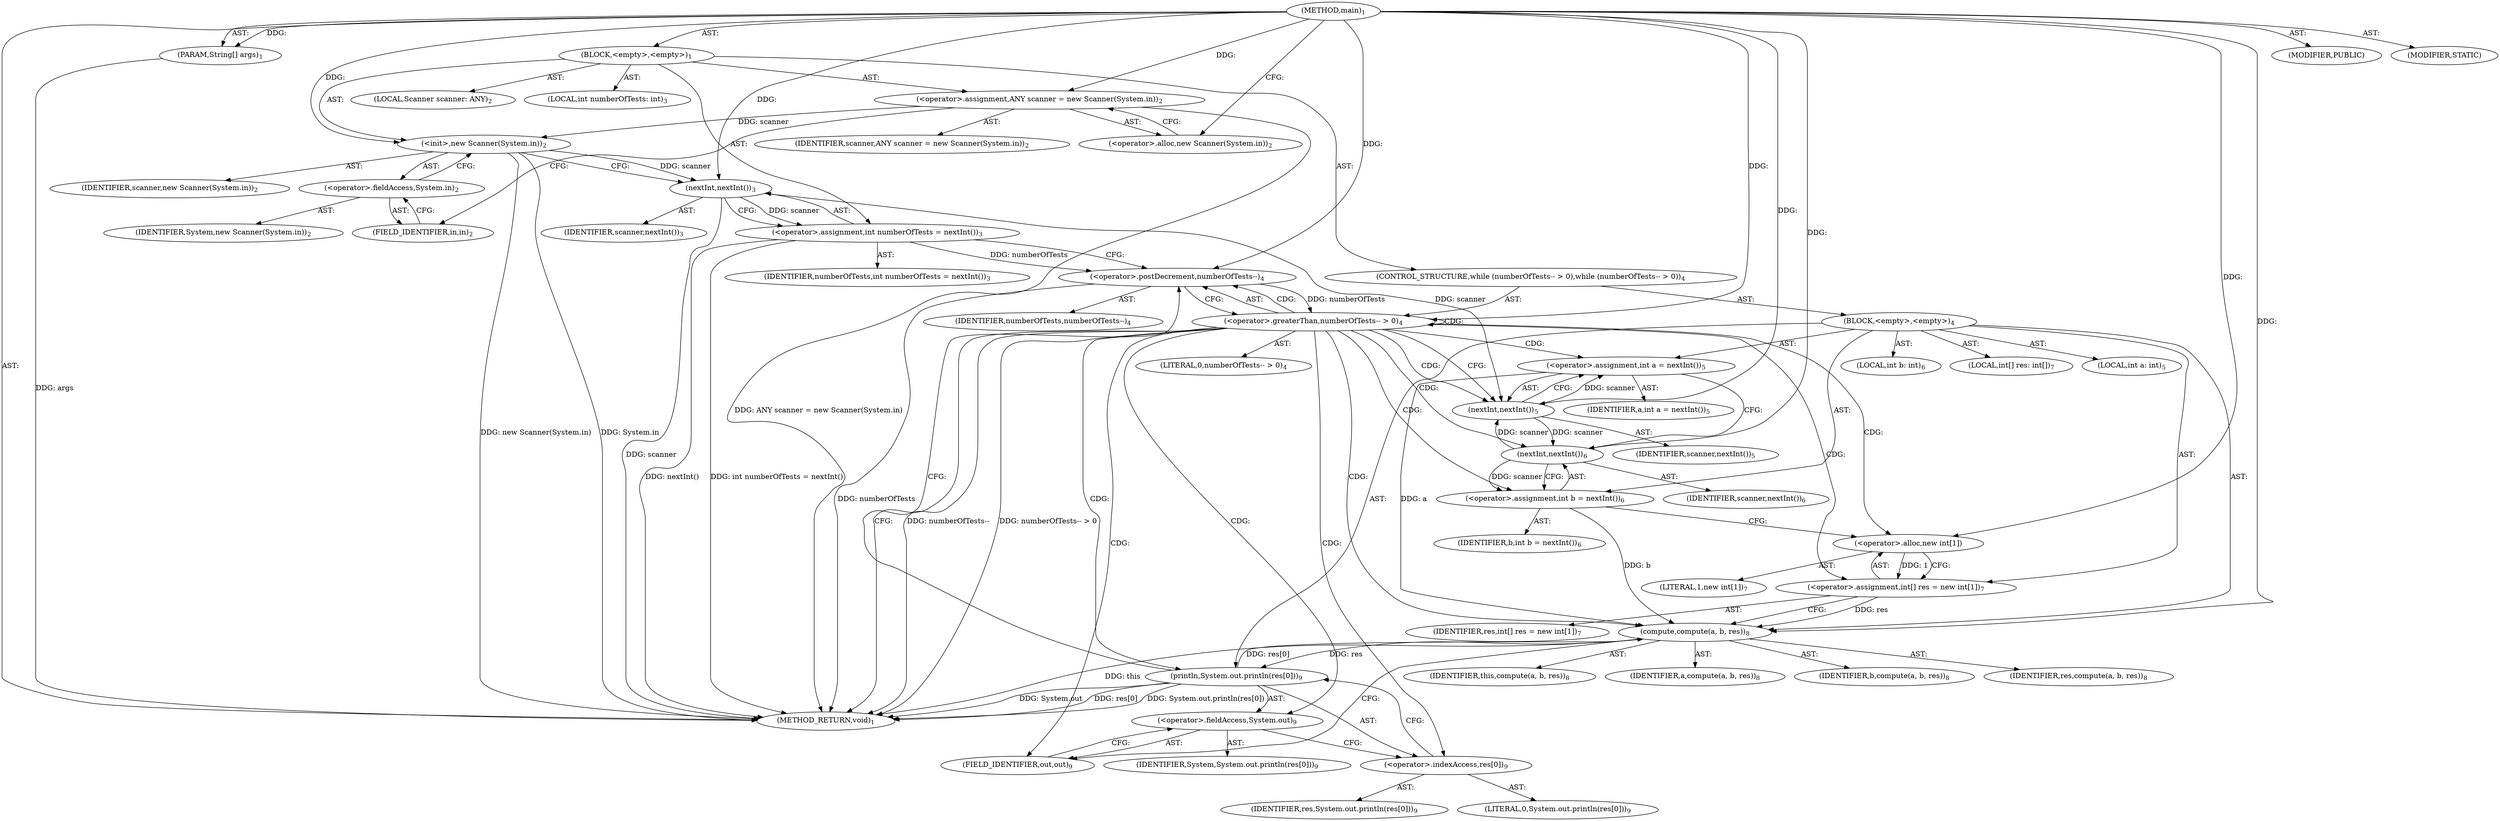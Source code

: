 digraph "main" {  
"19" [label = <(METHOD,main)<SUB>1</SUB>> ]
"20" [label = <(PARAM,String[] args)<SUB>1</SUB>> ]
"21" [label = <(BLOCK,&lt;empty&gt;,&lt;empty&gt;)<SUB>1</SUB>> ]
"4" [label = <(LOCAL,Scanner scanner: ANY)<SUB>2</SUB>> ]
"22" [label = <(&lt;operator&gt;.assignment,ANY scanner = new Scanner(System.in))<SUB>2</SUB>> ]
"23" [label = <(IDENTIFIER,scanner,ANY scanner = new Scanner(System.in))<SUB>2</SUB>> ]
"24" [label = <(&lt;operator&gt;.alloc,new Scanner(System.in))<SUB>2</SUB>> ]
"25" [label = <(&lt;init&gt;,new Scanner(System.in))<SUB>2</SUB>> ]
"3" [label = <(IDENTIFIER,scanner,new Scanner(System.in))<SUB>2</SUB>> ]
"26" [label = <(&lt;operator&gt;.fieldAccess,System.in)<SUB>2</SUB>> ]
"27" [label = <(IDENTIFIER,System,new Scanner(System.in))<SUB>2</SUB>> ]
"28" [label = <(FIELD_IDENTIFIER,in,in)<SUB>2</SUB>> ]
"29" [label = <(LOCAL,int numberOfTests: int)<SUB>3</SUB>> ]
"30" [label = <(&lt;operator&gt;.assignment,int numberOfTests = nextInt())<SUB>3</SUB>> ]
"31" [label = <(IDENTIFIER,numberOfTests,int numberOfTests = nextInt())<SUB>3</SUB>> ]
"32" [label = <(nextInt,nextInt())<SUB>3</SUB>> ]
"33" [label = <(IDENTIFIER,scanner,nextInt())<SUB>3</SUB>> ]
"34" [label = <(CONTROL_STRUCTURE,while (numberOfTests-- &gt; 0),while (numberOfTests-- &gt; 0))<SUB>4</SUB>> ]
"35" [label = <(&lt;operator&gt;.greaterThan,numberOfTests-- &gt; 0)<SUB>4</SUB>> ]
"36" [label = <(&lt;operator&gt;.postDecrement,numberOfTests--)<SUB>4</SUB>> ]
"37" [label = <(IDENTIFIER,numberOfTests,numberOfTests--)<SUB>4</SUB>> ]
"38" [label = <(LITERAL,0,numberOfTests-- &gt; 0)<SUB>4</SUB>> ]
"39" [label = <(BLOCK,&lt;empty&gt;,&lt;empty&gt;)<SUB>4</SUB>> ]
"40" [label = <(LOCAL,int a: int)<SUB>5</SUB>> ]
"41" [label = <(&lt;operator&gt;.assignment,int a = nextInt())<SUB>5</SUB>> ]
"42" [label = <(IDENTIFIER,a,int a = nextInt())<SUB>5</SUB>> ]
"43" [label = <(nextInt,nextInt())<SUB>5</SUB>> ]
"44" [label = <(IDENTIFIER,scanner,nextInt())<SUB>5</SUB>> ]
"45" [label = <(LOCAL,int b: int)<SUB>6</SUB>> ]
"46" [label = <(&lt;operator&gt;.assignment,int b = nextInt())<SUB>6</SUB>> ]
"47" [label = <(IDENTIFIER,b,int b = nextInt())<SUB>6</SUB>> ]
"48" [label = <(nextInt,nextInt())<SUB>6</SUB>> ]
"49" [label = <(IDENTIFIER,scanner,nextInt())<SUB>6</SUB>> ]
"50" [label = <(LOCAL,int[] res: int[])<SUB>7</SUB>> ]
"51" [label = <(&lt;operator&gt;.assignment,int[] res = new int[1])<SUB>7</SUB>> ]
"52" [label = <(IDENTIFIER,res,int[] res = new int[1])<SUB>7</SUB>> ]
"53" [label = <(&lt;operator&gt;.alloc,new int[1])> ]
"54" [label = <(LITERAL,1,new int[1])<SUB>7</SUB>> ]
"55" [label = <(compute,compute(a, b, res))<SUB>8</SUB>> ]
"56" [label = <(IDENTIFIER,this,compute(a, b, res))<SUB>8</SUB>> ]
"57" [label = <(IDENTIFIER,a,compute(a, b, res))<SUB>8</SUB>> ]
"58" [label = <(IDENTIFIER,b,compute(a, b, res))<SUB>8</SUB>> ]
"59" [label = <(IDENTIFIER,res,compute(a, b, res))<SUB>8</SUB>> ]
"60" [label = <(println,System.out.println(res[0]))<SUB>9</SUB>> ]
"61" [label = <(&lt;operator&gt;.fieldAccess,System.out)<SUB>9</SUB>> ]
"62" [label = <(IDENTIFIER,System,System.out.println(res[0]))<SUB>9</SUB>> ]
"63" [label = <(FIELD_IDENTIFIER,out,out)<SUB>9</SUB>> ]
"64" [label = <(&lt;operator&gt;.indexAccess,res[0])<SUB>9</SUB>> ]
"65" [label = <(IDENTIFIER,res,System.out.println(res[0]))<SUB>9</SUB>> ]
"66" [label = <(LITERAL,0,System.out.println(res[0]))<SUB>9</SUB>> ]
"67" [label = <(MODIFIER,PUBLIC)> ]
"68" [label = <(MODIFIER,STATIC)> ]
"69" [label = <(METHOD_RETURN,void)<SUB>1</SUB>> ]
  "19" -> "20"  [ label = "AST: "] 
  "19" -> "21"  [ label = "AST: "] 
  "19" -> "67"  [ label = "AST: "] 
  "19" -> "68"  [ label = "AST: "] 
  "19" -> "69"  [ label = "AST: "] 
  "21" -> "4"  [ label = "AST: "] 
  "21" -> "22"  [ label = "AST: "] 
  "21" -> "25"  [ label = "AST: "] 
  "21" -> "29"  [ label = "AST: "] 
  "21" -> "30"  [ label = "AST: "] 
  "21" -> "34"  [ label = "AST: "] 
  "22" -> "23"  [ label = "AST: "] 
  "22" -> "24"  [ label = "AST: "] 
  "25" -> "3"  [ label = "AST: "] 
  "25" -> "26"  [ label = "AST: "] 
  "26" -> "27"  [ label = "AST: "] 
  "26" -> "28"  [ label = "AST: "] 
  "30" -> "31"  [ label = "AST: "] 
  "30" -> "32"  [ label = "AST: "] 
  "32" -> "33"  [ label = "AST: "] 
  "34" -> "35"  [ label = "AST: "] 
  "34" -> "39"  [ label = "AST: "] 
  "35" -> "36"  [ label = "AST: "] 
  "35" -> "38"  [ label = "AST: "] 
  "36" -> "37"  [ label = "AST: "] 
  "39" -> "40"  [ label = "AST: "] 
  "39" -> "41"  [ label = "AST: "] 
  "39" -> "45"  [ label = "AST: "] 
  "39" -> "46"  [ label = "AST: "] 
  "39" -> "50"  [ label = "AST: "] 
  "39" -> "51"  [ label = "AST: "] 
  "39" -> "55"  [ label = "AST: "] 
  "39" -> "60"  [ label = "AST: "] 
  "41" -> "42"  [ label = "AST: "] 
  "41" -> "43"  [ label = "AST: "] 
  "43" -> "44"  [ label = "AST: "] 
  "46" -> "47"  [ label = "AST: "] 
  "46" -> "48"  [ label = "AST: "] 
  "48" -> "49"  [ label = "AST: "] 
  "51" -> "52"  [ label = "AST: "] 
  "51" -> "53"  [ label = "AST: "] 
  "53" -> "54"  [ label = "AST: "] 
  "55" -> "56"  [ label = "AST: "] 
  "55" -> "57"  [ label = "AST: "] 
  "55" -> "58"  [ label = "AST: "] 
  "55" -> "59"  [ label = "AST: "] 
  "60" -> "61"  [ label = "AST: "] 
  "60" -> "64"  [ label = "AST: "] 
  "61" -> "62"  [ label = "AST: "] 
  "61" -> "63"  [ label = "AST: "] 
  "64" -> "65"  [ label = "AST: "] 
  "64" -> "66"  [ label = "AST: "] 
  "22" -> "28"  [ label = "CFG: "] 
  "25" -> "32"  [ label = "CFG: "] 
  "30" -> "36"  [ label = "CFG: "] 
  "24" -> "22"  [ label = "CFG: "] 
  "26" -> "25"  [ label = "CFG: "] 
  "32" -> "30"  [ label = "CFG: "] 
  "35" -> "69"  [ label = "CFG: "] 
  "35" -> "43"  [ label = "CFG: "] 
  "28" -> "26"  [ label = "CFG: "] 
  "36" -> "35"  [ label = "CFG: "] 
  "41" -> "48"  [ label = "CFG: "] 
  "46" -> "53"  [ label = "CFG: "] 
  "51" -> "55"  [ label = "CFG: "] 
  "55" -> "63"  [ label = "CFG: "] 
  "60" -> "36"  [ label = "CFG: "] 
  "43" -> "41"  [ label = "CFG: "] 
  "48" -> "46"  [ label = "CFG: "] 
  "53" -> "51"  [ label = "CFG: "] 
  "61" -> "64"  [ label = "CFG: "] 
  "64" -> "60"  [ label = "CFG: "] 
  "63" -> "61"  [ label = "CFG: "] 
  "19" -> "24"  [ label = "CFG: "] 
  "20" -> "69"  [ label = "DDG: args"] 
  "22" -> "69"  [ label = "DDG: ANY scanner = new Scanner(System.in)"] 
  "25" -> "69"  [ label = "DDG: System.in"] 
  "25" -> "69"  [ label = "DDG: new Scanner(System.in)"] 
  "32" -> "69"  [ label = "DDG: scanner"] 
  "30" -> "69"  [ label = "DDG: nextInt()"] 
  "30" -> "69"  [ label = "DDG: int numberOfTests = nextInt()"] 
  "36" -> "69"  [ label = "DDG: numberOfTests"] 
  "35" -> "69"  [ label = "DDG: numberOfTests--"] 
  "35" -> "69"  [ label = "DDG: numberOfTests-- &gt; 0"] 
  "60" -> "69"  [ label = "DDG: System.out"] 
  "60" -> "69"  [ label = "DDG: res[0]"] 
  "60" -> "69"  [ label = "DDG: System.out.println(res[0])"] 
  "55" -> "69"  [ label = "DDG: this"] 
  "19" -> "20"  [ label = "DDG: "] 
  "19" -> "22"  [ label = "DDG: "] 
  "32" -> "30"  [ label = "DDG: scanner"] 
  "22" -> "25"  [ label = "DDG: scanner"] 
  "19" -> "25"  [ label = "DDG: "] 
  "25" -> "32"  [ label = "DDG: scanner"] 
  "19" -> "32"  [ label = "DDG: "] 
  "36" -> "35"  [ label = "DDG: numberOfTests"] 
  "19" -> "35"  [ label = "DDG: "] 
  "43" -> "41"  [ label = "DDG: scanner"] 
  "48" -> "46"  [ label = "DDG: scanner"] 
  "53" -> "51"  [ label = "DDG: 1"] 
  "30" -> "36"  [ label = "DDG: numberOfTests"] 
  "19" -> "36"  [ label = "DDG: "] 
  "19" -> "55"  [ label = "DDG: "] 
  "41" -> "55"  [ label = "DDG: a"] 
  "46" -> "55"  [ label = "DDG: b"] 
  "51" -> "55"  [ label = "DDG: res"] 
  "60" -> "55"  [ label = "DDG: res[0]"] 
  "55" -> "60"  [ label = "DDG: res"] 
  "32" -> "43"  [ label = "DDG: scanner"] 
  "48" -> "43"  [ label = "DDG: scanner"] 
  "19" -> "43"  [ label = "DDG: "] 
  "43" -> "48"  [ label = "DDG: scanner"] 
  "19" -> "48"  [ label = "DDG: "] 
  "19" -> "53"  [ label = "DDG: "] 
  "35" -> "48"  [ label = "CDG: "] 
  "35" -> "60"  [ label = "CDG: "] 
  "35" -> "61"  [ label = "CDG: "] 
  "35" -> "64"  [ label = "CDG: "] 
  "35" -> "51"  [ label = "CDG: "] 
  "35" -> "36"  [ label = "CDG: "] 
  "35" -> "46"  [ label = "CDG: "] 
  "35" -> "53"  [ label = "CDG: "] 
  "35" -> "41"  [ label = "CDG: "] 
  "35" -> "63"  [ label = "CDG: "] 
  "35" -> "35"  [ label = "CDG: "] 
  "35" -> "55"  [ label = "CDG: "] 
  "35" -> "43"  [ label = "CDG: "] 
}
